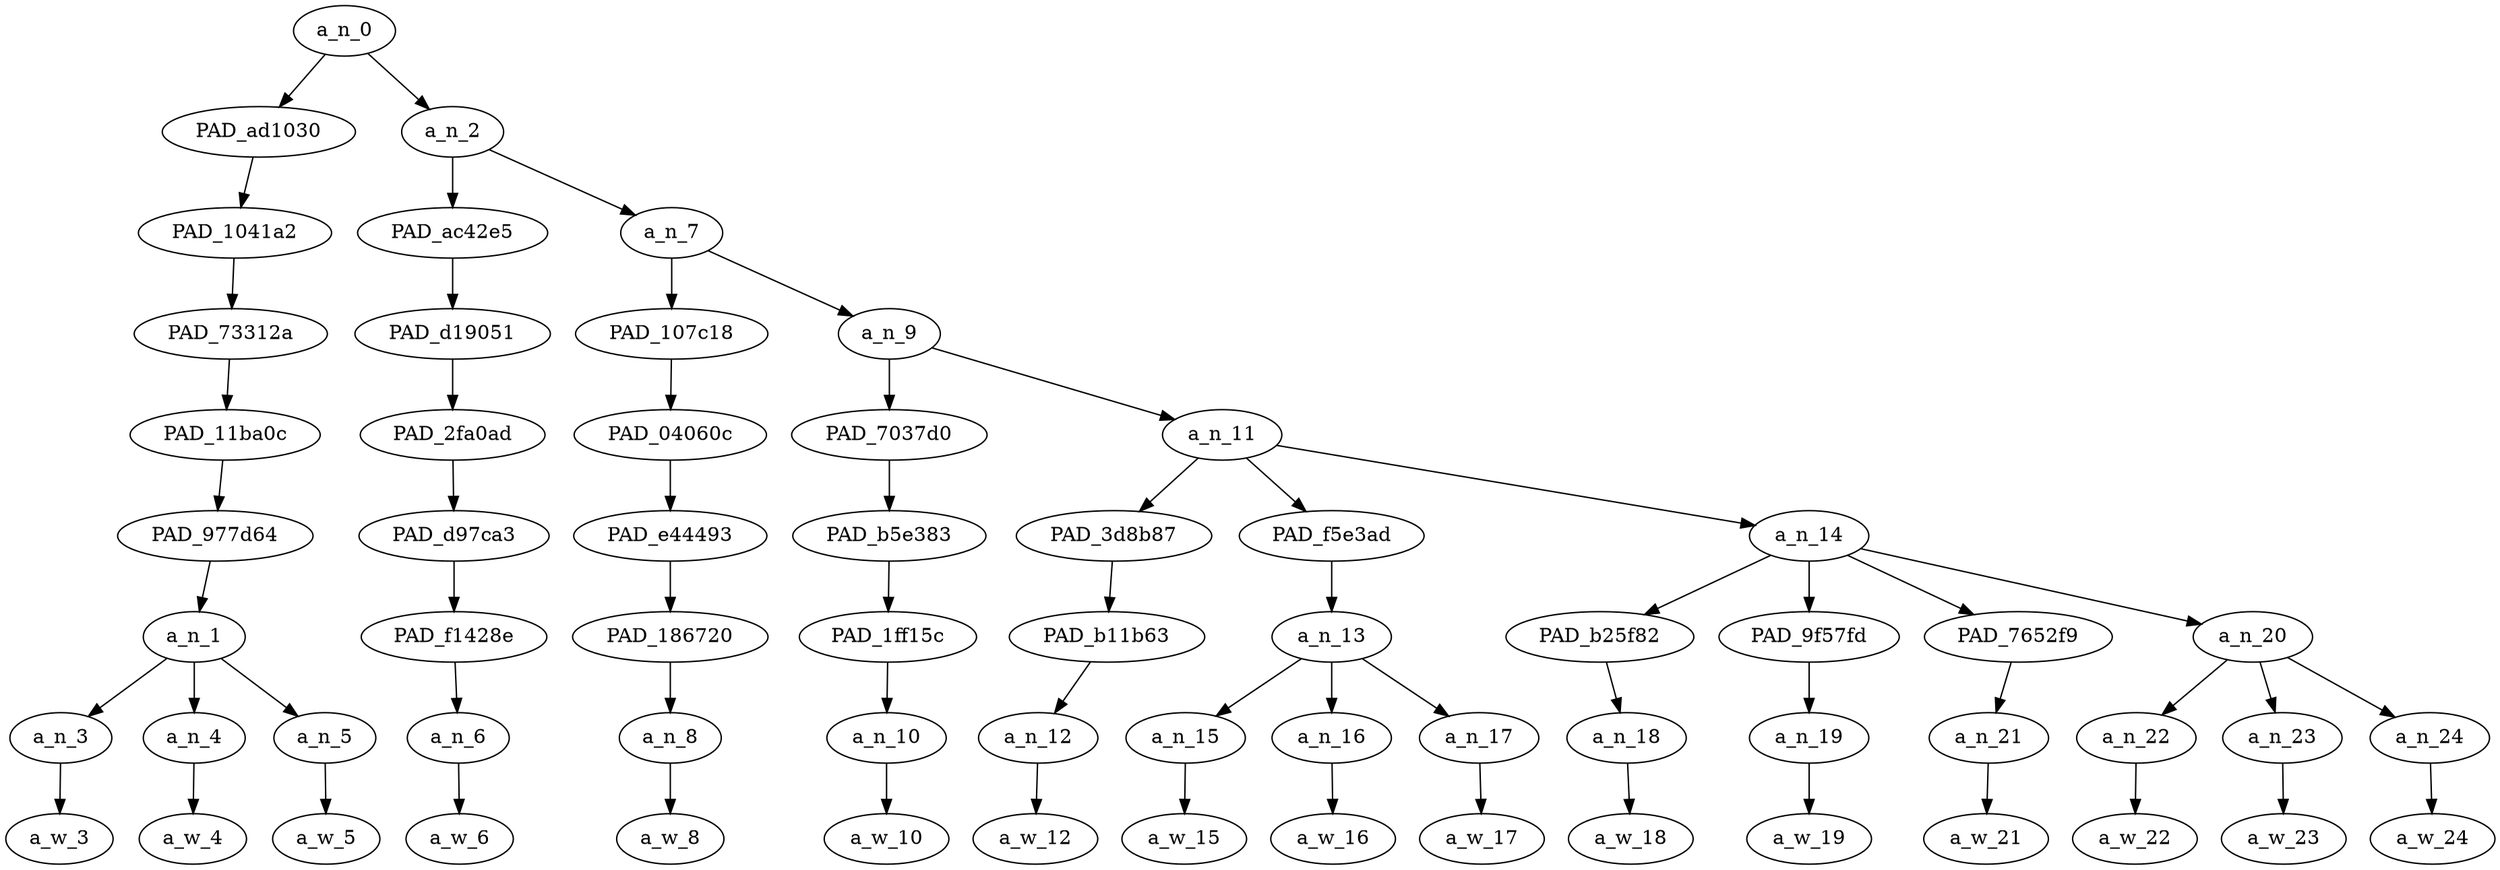 strict digraph "" {
	a_n_0	[div_dir=1,
		index=0,
		level=8,
		pos="2.609375,8!",
		text_span="[0, 1, 2, 3, 4, 5, 6, 7, 8, 9, 10, 11, 12, 13, 14, 15]",
		value=1.00000000];
	PAD_ad1030	[div_dir=1,
		index=0,
		level=7,
		pos="1.0,7!",
		text_span="[0, 1, 2]",
		value=0.50448789];
	a_n_0 -> PAD_ad1030;
	a_n_2	[div_dir=-1,
		index=1,
		level=7,
		pos="4.21875,7!",
		text_span="[3, 4, 5, 6, 7, 8, 9, 10, 11, 12, 13, 14, 15]",
		value=0.49478538];
	a_n_0 -> a_n_2;
	PAD_1041a2	[div_dir=1,
		index=0,
		level=6,
		pos="1.0,6!",
		text_span="[0, 1, 2]",
		value=0.50448789];
	PAD_ad1030 -> PAD_1041a2;
	PAD_73312a	[div_dir=1,
		index=0,
		level=5,
		pos="1.0,5!",
		text_span="[0, 1, 2]",
		value=0.50448789];
	PAD_1041a2 -> PAD_73312a;
	PAD_11ba0c	[div_dir=1,
		index=0,
		level=4,
		pos="1.0,4!",
		text_span="[0, 1, 2]",
		value=0.50448789];
	PAD_73312a -> PAD_11ba0c;
	PAD_977d64	[div_dir=1,
		index=0,
		level=3,
		pos="1.0,3!",
		text_span="[0, 1, 2]",
		value=0.50448789];
	PAD_11ba0c -> PAD_977d64;
	a_n_1	[div_dir=1,
		index=0,
		level=2,
		pos="1.0,2!",
		text_span="[0, 1, 2]",
		value=0.50448789];
	PAD_977d64 -> a_n_1;
	a_n_3	[div_dir=1,
		index=0,
		level=1,
		pos="0.0,1!",
		text_span="[0]",
		value=0.11151649];
	a_n_1 -> a_n_3;
	a_n_4	[div_dir=1,
		index=1,
		level=1,
		pos="1.0,1!",
		text_span="[1]",
		value=0.29267108];
	a_n_1 -> a_n_4;
	a_n_5	[div_dir=1,
		index=2,
		level=1,
		pos="2.0,1!",
		text_span="[2]",
		value=0.09891400];
	a_n_1 -> a_n_5;
	a_w_3	[div_dir=0,
		index=0,
		level=0,
		pos="0,0!",
		text_span="[0]",
		value=jew];
	a_n_3 -> a_w_3;
	a_w_4	[div_dir=0,
		index=1,
		level=0,
		pos="1,0!",
		text_span="[1]",
		value=faggot];
	a_n_4 -> a_w_4;
	a_w_5	[div_dir=0,
		index=2,
		level=0,
		pos="2,0!",
		text_span="[2]",
		value=milo];
	a_n_5 -> a_w_5;
	PAD_ac42e5	[div_dir=1,
		index=1,
		level=6,
		pos="3.0,6!",
		text_span="[3]",
		value=0.05118604];
	a_n_2 -> PAD_ac42e5;
	a_n_7	[div_dir=-1,
		index=2,
		level=6,
		pos="5.4375,6!",
		text_span="[4, 5, 6, 7, 8, 9, 10, 11, 12, 13, 14, 15]",
		value=0.44359000];
	a_n_2 -> a_n_7;
	PAD_d19051	[div_dir=1,
		index=1,
		level=5,
		pos="3.0,5!",
		text_span="[3]",
		value=0.05118604];
	PAD_ac42e5 -> PAD_d19051;
	PAD_2fa0ad	[div_dir=1,
		index=1,
		level=4,
		pos="3.0,4!",
		text_span="[3]",
		value=0.05118604];
	PAD_d19051 -> PAD_2fa0ad;
	PAD_d97ca3	[div_dir=1,
		index=1,
		level=3,
		pos="3.0,3!",
		text_span="[3]",
		value=0.05118604];
	PAD_2fa0ad -> PAD_d97ca3;
	PAD_f1428e	[div_dir=1,
		index=1,
		level=2,
		pos="3.0,2!",
		text_span="[3]",
		value=0.05118604];
	PAD_d97ca3 -> PAD_f1428e;
	a_n_6	[div_dir=1,
		index=3,
		level=1,
		pos="3.0,1!",
		text_span="[3]",
		value=0.05118604];
	PAD_f1428e -> a_n_6;
	a_w_6	[div_dir=0,
		index=3,
		level=0,
		pos="3,0!",
		text_span="[3]",
		value=is];
	a_n_6 -> a_w_6;
	PAD_107c18	[div_dir=1,
		index=2,
		level=5,
		pos="4.0,5!",
		text_span="[4]",
		value=0.04443109];
	a_n_7 -> PAD_107c18;
	a_n_9	[div_dir=-1,
		index=3,
		level=5,
		pos="6.875,5!",
		text_span="[5, 6, 7, 8, 9, 10, 11, 12, 13, 14, 15]",
		value=0.39914863];
	a_n_7 -> a_n_9;
	PAD_04060c	[div_dir=1,
		index=2,
		level=4,
		pos="4.0,4!",
		text_span="[4]",
		value=0.04443109];
	PAD_107c18 -> PAD_04060c;
	PAD_e44493	[div_dir=1,
		index=2,
		level=3,
		pos="4.0,3!",
		text_span="[4]",
		value=0.04443109];
	PAD_04060c -> PAD_e44493;
	PAD_186720	[div_dir=1,
		index=2,
		level=2,
		pos="4.0,2!",
		text_span="[4]",
		value=0.04443109];
	PAD_e44493 -> PAD_186720;
	a_n_8	[div_dir=1,
		index=4,
		level=1,
		pos="4.0,1!",
		text_span="[4]",
		value=0.04443109];
	PAD_186720 -> a_n_8;
	a_w_8	[div_dir=0,
		index=4,
		level=0,
		pos="4,0!",
		text_span="[4]",
		value=king];
	a_n_8 -> a_w_8;
	PAD_7037d0	[div_dir=1,
		index=3,
		level=4,
		pos="5.0,4!",
		text_span="[5]",
		value=0.02814644];
	a_n_9 -> PAD_7037d0;
	a_n_11	[div_dir=-1,
		index=4,
		level=4,
		pos="8.75,4!",
		text_span="[6, 7, 8, 9, 10, 11, 12, 13, 14, 15]",
		value=0.37098476];
	a_n_9 -> a_n_11;
	PAD_b5e383	[div_dir=1,
		index=3,
		level=3,
		pos="5.0,3!",
		text_span="[5]",
		value=0.02814644];
	PAD_7037d0 -> PAD_b5e383;
	PAD_1ff15c	[div_dir=1,
		index=3,
		level=2,
		pos="5.0,2!",
		text_span="[5]",
		value=0.02814644];
	PAD_b5e383 -> PAD_1ff15c;
	a_n_10	[div_dir=1,
		index=5,
		level=1,
		pos="5.0,1!",
		text_span="[5]",
		value=0.02814644];
	PAD_1ff15c -> a_n_10;
	a_w_10	[div_dir=0,
		index=5,
		level=0,
		pos="5,0!",
		text_span="[5]",
		value=of];
	a_n_10 -> a_w_10;
	PAD_3d8b87	[div_dir=1,
		index=4,
		level=3,
		pos="6.0,3!",
		text_span="[6]",
		value=0.02641442];
	a_n_11 -> PAD_3d8b87;
	PAD_f5e3ad	[div_dir=-1,
		index=5,
		level=3,
		pos="8.0,3!",
		text_span="[7, 8, 9]",
		value=0.13687893];
	a_n_11 -> PAD_f5e3ad;
	a_n_14	[div_dir=-1,
		index=6,
		level=3,
		pos="12.25,3!",
		text_span="[10, 11, 12, 13, 14, 15]",
		value=0.20764995];
	a_n_11 -> a_n_14;
	PAD_b11b63	[div_dir=1,
		index=4,
		level=2,
		pos="6.0,2!",
		text_span="[6]",
		value=0.02641442];
	PAD_3d8b87 -> PAD_b11b63;
	a_n_12	[div_dir=1,
		index=6,
		level=1,
		pos="6.0,1!",
		text_span="[6]",
		value=0.02641442];
	PAD_b11b63 -> a_n_12;
	a_w_12	[div_dir=0,
		index=6,
		level=0,
		pos="6,0!",
		text_span="[6]",
		value=the];
	a_n_12 -> a_w_12;
	a_n_13	[div_dir=-1,
		index=5,
		level=2,
		pos="8.0,2!",
		text_span="[7, 8, 9]",
		value=0.13687893];
	PAD_f5e3ad -> a_n_13;
	a_n_15	[div_dir=-1,
		index=7,
		level=1,
		pos="7.0,1!",
		text_span="[7]",
		value=0.05079348];
	a_n_13 -> a_n_15;
	a_n_16	[div_dir=-1,
		index=8,
		level=1,
		pos="8.0,1!",
		text_span="[8]",
		value=0.04191830];
	a_n_13 -> a_n_16;
	a_n_17	[div_dir=1,
		index=9,
		level=1,
		pos="9.0,1!",
		text_span="[9]",
		value=0.04416644];
	a_n_13 -> a_n_17;
	a_w_15	[div_dir=0,
		index=7,
		level=0,
		pos="7,0!",
		text_span="[7]",
		value=alt];
	a_n_15 -> a_w_15;
	a_w_16	[div_dir=0,
		index=8,
		level=0,
		pos="8,0!",
		text_span="[8]",
		value=right];
	a_n_16 -> a_w_16;
	a_w_17	[div_dir=0,
		index=9,
		level=0,
		pos="9,0!",
		text_span="[9]",
		value=great];
	a_n_17 -> a_w_17;
	PAD_b25f82	[div_dir=1,
		index=6,
		level=2,
		pos="10.0,2!",
		text_span="[10]",
		value=0.03003813];
	a_n_14 -> PAD_b25f82;
	PAD_9f57fd	[div_dir=1,
		index=7,
		level=2,
		pos="11.0,2!",
		text_span="[11]",
		value=0.02855401];
	a_n_14 -> PAD_9f57fd;
	PAD_7652f9	[div_dir=-1,
		index=9,
		level=2,
		pos="15.0,2!",
		text_span="[15]",
		value=0.03791863];
	a_n_14 -> PAD_7652f9;
	a_n_20	[div_dir=-1,
		index=8,
		level=2,
		pos="13.0,2!",
		text_span="[12, 13, 14]",
		value=0.11107476];
	a_n_14 -> a_n_20;
	a_n_18	[div_dir=1,
		index=10,
		level=1,
		pos="10.0,1!",
		text_span="[10]",
		value=0.03003813];
	PAD_b25f82 -> a_n_18;
	a_w_18	[div_dir=0,
		index=10,
		level=0,
		pos="10,0!",
		text_span="[10]",
		value=it];
	a_n_18 -> a_w_18;
	a_n_19	[div_dir=1,
		index=11,
		level=1,
		pos="11.0,1!",
		text_span="[11]",
		value=0.02855401];
	PAD_9f57fd -> a_n_19;
	a_w_19	[div_dir=0,
		index=11,
		level=0,
		pos="11,0!",
		text_span="[11]",
		value=not];
	a_n_19 -> a_w_19;
	a_n_21	[div_dir=-1,
		index=15,
		level=1,
		pos="15.0,1!",
		text_span="[15]",
		value=0.03791863];
	PAD_7652f9 -> a_n_21;
	a_w_21	[div_dir=0,
		index=15,
		level=0,
		pos="15,0!",
		text_span="[15]",
		value=anymore];
	a_n_21 -> a_w_21;
	a_n_22	[div_dir=1,
		index=12,
		level=1,
		pos="12.0,1!",
		text_span="[12]",
		value=0.02612029];
	a_n_20 -> a_n_22;
	a_n_23	[div_dir=1,
		index=13,
		level=1,
		pos="13.0,1!",
		text_span="[13]",
		value=0.04792264];
	a_n_20 -> a_n_23;
	a_n_24	[div_dir=-1,
		index=14,
		level=1,
		pos="14.0,1!",
		text_span="[14]",
		value=0.03698262];
	a_n_20 -> a_n_24;
	a_w_22	[div_dir=0,
		index=12,
		level=0,
		pos="12,0!",
		text_span="[12]",
		value=the1];
	a_n_22 -> a_w_22;
	a_w_23	[div_dir=0,
		index=13,
		level=0,
		pos="13,0!",
		text_span="[13]",
		value=alt1];
	a_n_23 -> a_w_23;
	a_w_24	[div_dir=0,
		index=14,
		level=0,
		pos="14,0!",
		text_span="[14]",
		value=right1];
	a_n_24 -> a_w_24;
}
